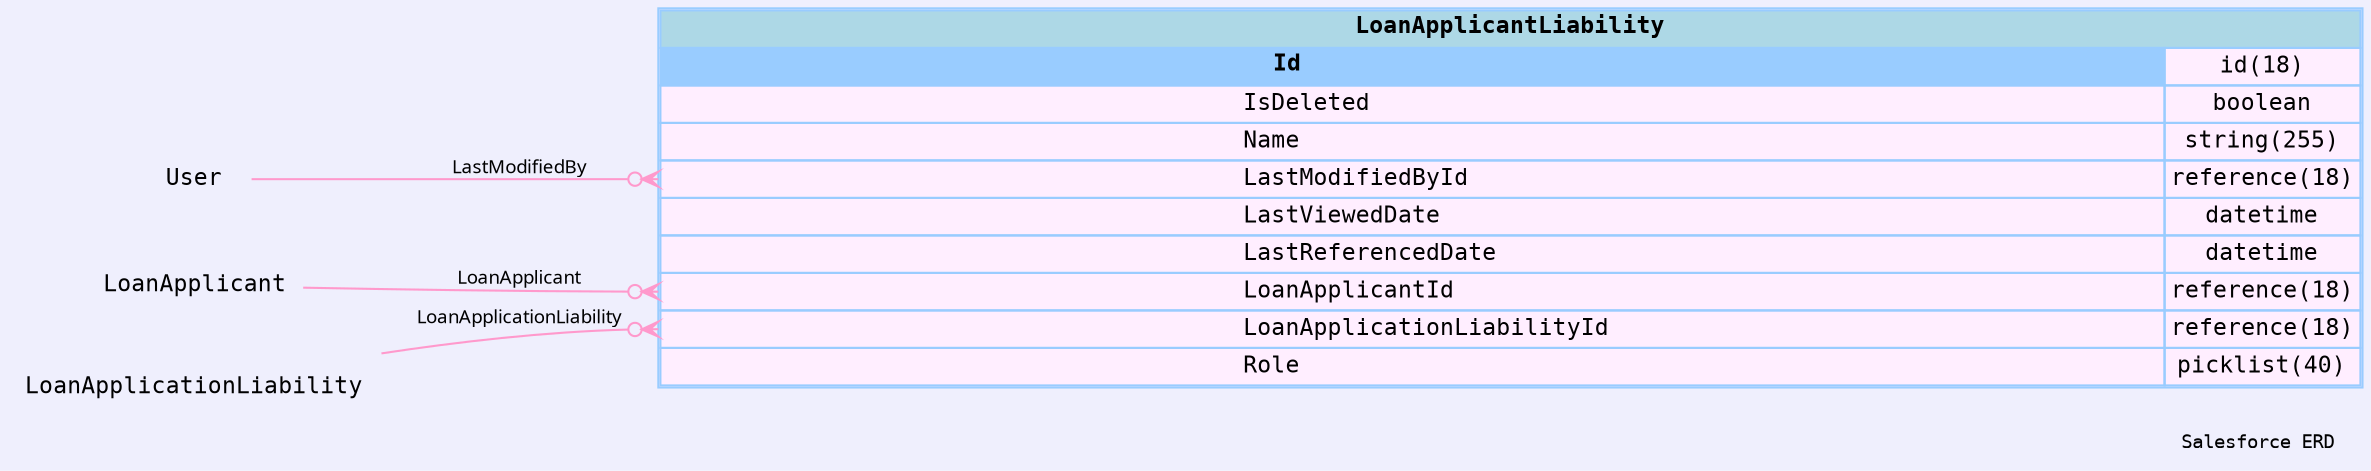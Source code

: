 
        digraph "Salesforce+ ERD" {  
            graph [  
              rankdir="RL"  
              bgcolor="#efeffd"  
              label="Salesforce ERD "  
              labeljust="r"  
              nodesep="0.18"  
              ranksep="0.46"        
              fontname="Courier"  
              fontsize="9"  
            ];  
            node [  
              fontname="Courier"  
              fontsize="11"  
              shape="plaintext"  
              color="#99ccff"  
            ];  
            edge [ arrowsize="0.8"   ];
        
            LoanApplicantLiability [shape=none, margin=0, label=<
                <table border="1" cellborder="1" cellspacing="0" bgcolor="#ffeeff" >   
                  <tr><td colspan="3" bgcolor="lightblue"><b>LoanApplicantLiability</b></td></tr>
             <tr>
                                        <td  bgcolor="#99ccff" port="Id" align="left">
                                           <b>Id</b>
                                        </td><td>id(18)</td></tr> <tr>
                                         <td port="IsDeleted" align="left">
                                         IsDeleted
                                       </td><td>boolean</td></tr> <tr>
                                         <td port="Name" align="left">
                                         Name
                                       </td><td>string(255)</td></tr> <tr>
                                         <td port="LastModifiedById" align="left">
                                         LastModifiedById
                                       </td><td>reference(18)</td></tr> <tr>
                                         <td port="LastViewedDate" align="left">
                                         LastViewedDate
                                       </td><td>datetime</td></tr> <tr>
                                         <td port="LastReferencedDate" align="left">
                                         LastReferencedDate
                                       </td><td>datetime</td></tr> <tr>
                                         <td port="LoanApplicantId" align="left">
                                         LoanApplicantId
                                       </td><td>reference(18)</td></tr> <tr>
                                         <td port="LoanApplicationLiabilityId" align="left">
                                         LoanApplicationLiabilityId
                                       </td><td>reference(18)</td></tr> <tr>
                                         <td port="Role" align="left">
                                         Role
                                       </td><td>picklist(40)</td></tr>            
                </table>
                >
                  URL="#"
                  tooltip=" LoanApplicantLiability "
                ];
            
                            "LoanApplicantLiability" : "LastModifiedById": w -> 
                                  "User" : "Id" 
                                           : e 
                                          [arrowhead=none 
                                           dir=back 
                                           arrowtail=crowodot 
                                           color="#ff99cc"
                                           label="LastModifiedBy"
                                           fontname="Monaco"
                                           fontsize="9"
                                          ];
                      
                            "LoanApplicantLiability" : "LoanApplicantId": w -> 
                                  "LoanApplicant" : "Id" 
                                           : e 
                                          [arrowhead=none 
                                           dir=back 
                                           arrowtail=crowodot 
                                           color="#ff99cc"
                                           label="LoanApplicant"
                                           fontname="Monaco"
                                           fontsize="9"
                                          ];
                      
                            "LoanApplicantLiability" : "LoanApplicationLiabilityId": w -> 
                                  "LoanApplicationLiability" : "Id" 
                                           : e 
                                          [arrowhead=none 
                                           dir=back 
                                           arrowtail=crowodot 
                                           color="#ff99cc"
                                           label="LoanApplicationLiability"
                                           fontname="Monaco"
                                           fontsize="9"
                                          ];
                      }